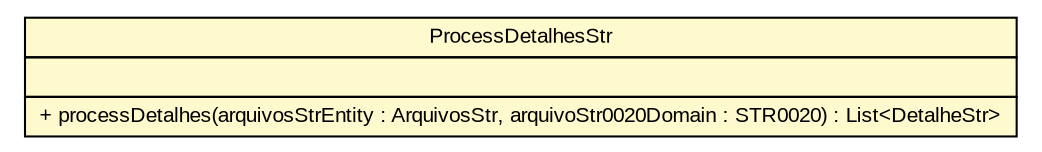 #!/usr/local/bin/dot
#
# Class diagram 
# Generated by UMLGraph version R5_6 (http://www.umlgraph.org/)
#

digraph G {
	edge [fontname="arial",fontsize=10,labelfontname="arial",labelfontsize=10];
	node [fontname="arial",fontsize=10,shape=plaintext];
	nodesep=0.25;
	ranksep=0.5;
	// br.gov.to.sefaz.arr.processamento.process.content.str.ProcessDetalhesStr
	c647058 [label=<<table title="br.gov.to.sefaz.arr.processamento.process.content.str.ProcessDetalhesStr" border="0" cellborder="1" cellspacing="0" cellpadding="2" port="p" bgcolor="lemonChiffon" href="./ProcessDetalhesStr.html">
		<tr><td><table border="0" cellspacing="0" cellpadding="1">
<tr><td align="center" balign="center"> ProcessDetalhesStr </td></tr>
		</table></td></tr>
		<tr><td><table border="0" cellspacing="0" cellpadding="1">
<tr><td align="left" balign="left">  </td></tr>
		</table></td></tr>
		<tr><td><table border="0" cellspacing="0" cellpadding="1">
<tr><td align="left" balign="left"> + processDetalhes(arquivosStrEntity : ArquivosStr, arquivoStr0020Domain : STR0020) : List&lt;DetalheStr&gt; </td></tr>
		</table></td></tr>
		</table>>, URL="./ProcessDetalhesStr.html", fontname="arial", fontcolor="black", fontsize=10.0];
}

